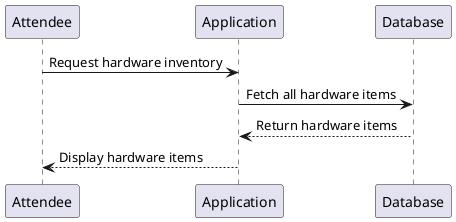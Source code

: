 @startuml attendee-views-hardware-inventory
participant Attendee as A
participant Application as App
participant Database as DB

A -> App: Request hardware inventory
App -> DB: Fetch all hardware items
DB --> App: Return hardware items
App --> A: Display hardware items
@enduml

@startuml attendee-requests-hardware-item
participant Attendee as A
participant Application as App
participant Database as DB

A -> App: Select hardware item for rental
App -> A: Request confirmation
A -> App: Confirm request
App -> DB: Create new RentalRequest
DB --> App: Acknowledge creation
App --> A: Notify successful request
@enduml

@startuml organizer-reviews-and-approves-rental-request
participant Organizer as O
participant Application as App
participant Database as DB

O -> App: View pending rental requests
App -> DB: Fetch pending RentalRequests
DB --> App: Return RentalRequests
App --> O: Display pending requests
O -> App: Approve a request
App -> DB: Update request status to "Accepted", Create new Rental
DB --> App: Acknowledge update and creation
App --> O: Notify successful approval
@enduml

@startuml organizer-manually-rents-hardware-item
participant Organizer as O
participant Application as App
participant Database as DB

O -> App: Select attendee and hardware item for manual rental
App -> O: Request confirmation
O -> App: Confirm manual rental
App -> DB: Create new Rental, Update RentalRecord
DB --> App: Acknowledge creation and update
App --> O: Notify successful manual rental
@enduml
